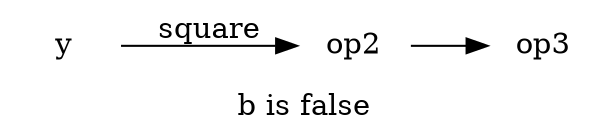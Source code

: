 digraph G {
  label = "b is false"
  rankdir="LR"
  node [shape=none]
  y -> op2 [label="square"]
  op2 -> op3 
}
